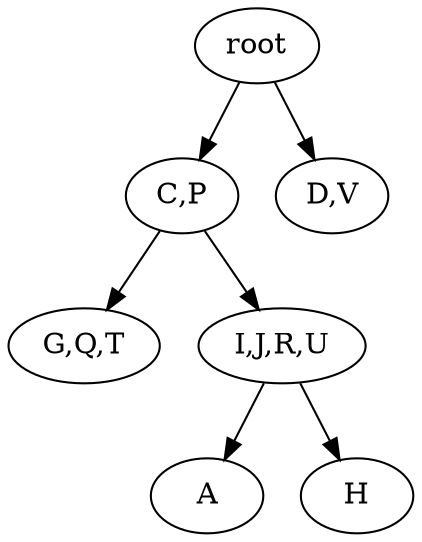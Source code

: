 strict digraph G {
	graph [name=G];
	0	 [label=root];
	1	 [label="C,P"];
	0 -> 1;
	2	 [label="D,V"];
	0 -> 2;
	8	 [label=A];
	6	 [label="G,Q,T"];
	1 -> 6;
	5	 [label="I,J,R,U"];
	1 -> 5;
	9	 [label=H];
	5 -> 8;
	5 -> 9;
}

